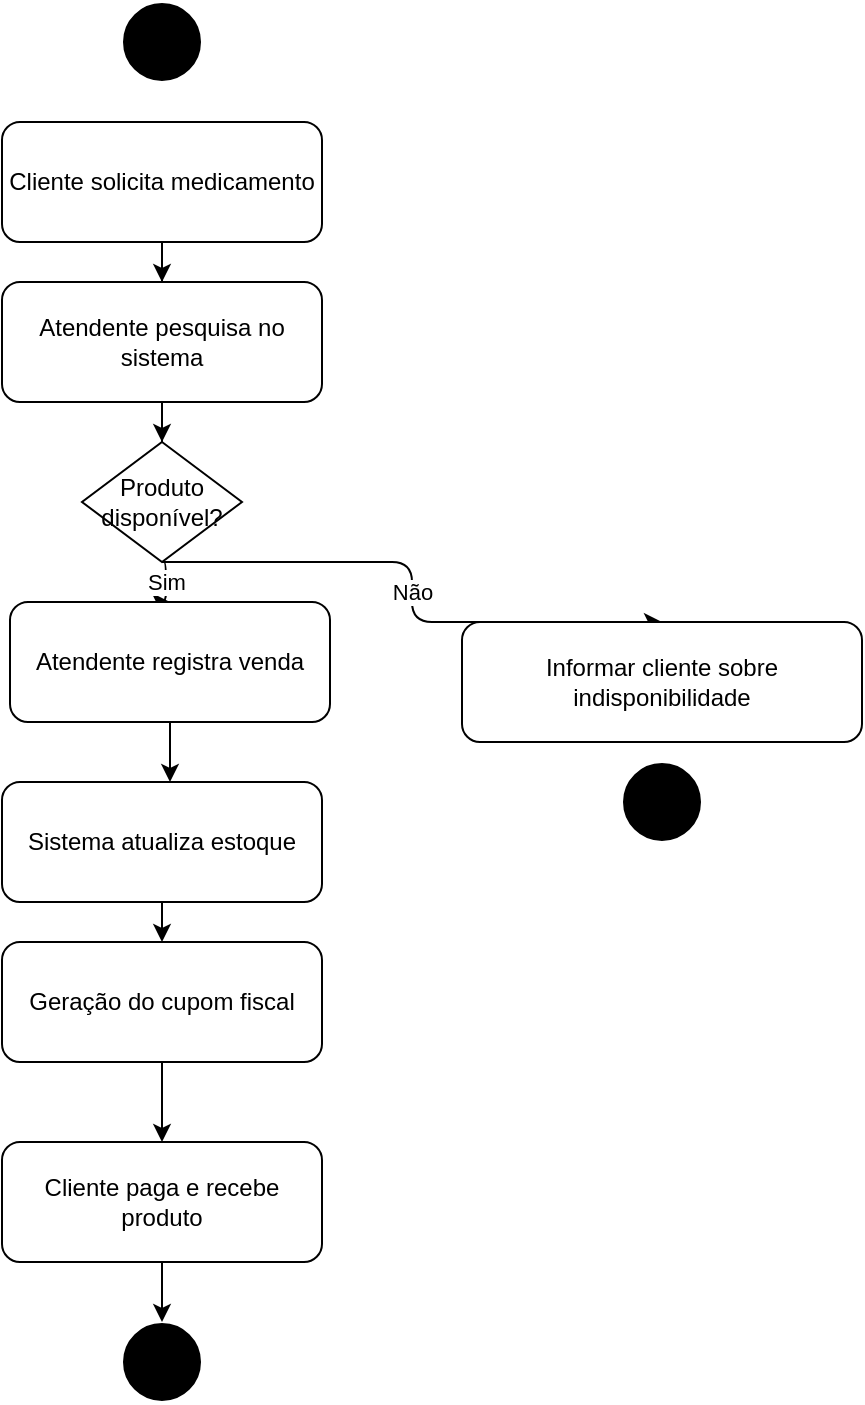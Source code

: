 <mxfile version="26.1.3">
  <diagram name="Página-1" id="diagrama_atividade">
    <mxGraphModel dx="1674" dy="790" grid="1" gridSize="10" guides="1" tooltips="1" connect="1" arrows="1" fold="1" page="1" pageScale="1" pageWidth="827" pageHeight="1169" math="0" shadow="0">
      <root>
        <mxCell id="0" />
        <mxCell id="1" parent="0" />
        <mxCell id="2" value="Início" style="ellipse;whiteSpace=wrap;html=1;fillColor=#000000;strokeColor=#FFFFFF;" parent="1" vertex="1">
          <mxGeometry x="310" y="40" width="40" height="40" as="geometry" />
        </mxCell>
        <mxCell id="CwUcBuujdvtKtimTTjlo-19" value="" style="edgeStyle=orthogonalEdgeStyle;rounded=0;orthogonalLoop=1;jettySize=auto;html=1;" parent="1" source="3" target="4" edge="1">
          <mxGeometry relative="1" as="geometry">
            <mxPoint x="530" y="130" as="targetPoint" />
          </mxGeometry>
        </mxCell>
        <mxCell id="3" value="Cliente solicita medicamento" style="rounded=1;whiteSpace=wrap;html=1;" parent="1" vertex="1">
          <mxGeometry x="250" y="100" width="160" height="60" as="geometry" />
        </mxCell>
        <mxCell id="CwUcBuujdvtKtimTTjlo-21" value="" style="edgeStyle=orthogonalEdgeStyle;rounded=0;orthogonalLoop=1;jettySize=auto;html=1;" parent="1" source="4" target="5" edge="1">
          <mxGeometry relative="1" as="geometry">
            <mxPoint x="530" y="210" as="targetPoint" />
          </mxGeometry>
        </mxCell>
        <mxCell id="4" value="Atendente pesquisa no sistema" style="rounded=1;whiteSpace=wrap;html=1;" parent="1" vertex="1">
          <mxGeometry x="250" y="180" width="160" height="60" as="geometry" />
        </mxCell>
        <mxCell id="5" value="Produto disponível?" style="rhombus;whiteSpace=wrap;html=1;" parent="1" vertex="1">
          <mxGeometry x="290" y="260" width="80" height="60" as="geometry" />
        </mxCell>
        <mxCell id="6" value="Sim" style="edgeStyle=elbowEdgeStyle;rounded=1;html=1;exitX=0.5;exitY=1;entryX=0.5;entryY=0;" parent="1" source="5" target="7" edge="1">
          <mxGeometry relative="1" as="geometry" />
        </mxCell>
        <mxCell id="7" value="Atendente registra venda" style="rounded=1;whiteSpace=wrap;html=1;" parent="1" vertex="1">
          <mxGeometry x="254" y="340" width="160" height="60" as="geometry" />
        </mxCell>
        <mxCell id="8" value="Não" style="edgeStyle=elbowEdgeStyle;rounded=1;html=1;exitX=0.5;exitY=1;entryX=0.5;entryY=0;" parent="1" source="5" target="9" edge="1">
          <mxGeometry relative="1" as="geometry" />
        </mxCell>
        <mxCell id="9" value="Informar cliente sobre indisponibilidade" style="rounded=1;whiteSpace=wrap;html=1;" parent="1" vertex="1">
          <mxGeometry x="480" y="350" width="200" height="60" as="geometry" />
        </mxCell>
        <mxCell id="10" value="Fim" style="ellipse;whiteSpace=wrap;html=1;fillColor=#000000;strokeColor=#FFFFFF;" parent="1" vertex="1">
          <mxGeometry x="560" y="420" width="40" height="40" as="geometry" />
        </mxCell>
        <mxCell id="11" value="Sistema atualiza estoque" style="rounded=1;whiteSpace=wrap;html=1;" parent="1" vertex="1">
          <mxGeometry x="250" y="430" width="160" height="60" as="geometry" />
        </mxCell>
        <mxCell id="12" value="Geração do cupom fiscal" style="rounded=1;whiteSpace=wrap;html=1;" parent="1" vertex="1">
          <mxGeometry x="250" y="510" width="160" height="60" as="geometry" />
        </mxCell>
        <mxCell id="13" value="Cliente paga e recebe produto" style="rounded=1;whiteSpace=wrap;html=1;" parent="1" vertex="1">
          <mxGeometry x="250" y="610" width="160" height="60" as="geometry" />
        </mxCell>
        <mxCell id="14" value="Fim" style="ellipse;whiteSpace=wrap;html=1;fillColor=#000000;strokeColor=#FFFFFF;" parent="1" vertex="1">
          <mxGeometry x="310" y="700" width="40" height="40" as="geometry" />
        </mxCell>
        <mxCell id="CwUcBuujdvtKtimTTjlo-22" value="" style="endArrow=classic;html=1;rounded=0;" parent="1" source="7" edge="1">
          <mxGeometry width="50" height="50" relative="1" as="geometry">
            <mxPoint x="540" y="510" as="sourcePoint" />
            <mxPoint x="334" y="430" as="targetPoint" />
            <Array as="points" />
          </mxGeometry>
        </mxCell>
        <mxCell id="CwUcBuujdvtKtimTTjlo-23" value="" style="endArrow=classic;html=1;rounded=0;exitX=0.5;exitY=1;exitDx=0;exitDy=0;entryX=0.5;entryY=0;entryDx=0;entryDy=0;" parent="1" source="12" target="13" edge="1">
          <mxGeometry width="50" height="50" relative="1" as="geometry">
            <mxPoint x="490" y="610" as="sourcePoint" />
            <mxPoint x="540" y="560" as="targetPoint" />
          </mxGeometry>
        </mxCell>
        <mxCell id="CwUcBuujdvtKtimTTjlo-25" value="" style="endArrow=classic;html=1;rounded=0;exitX=0.5;exitY=1;exitDx=0;exitDy=0;entryX=0.5;entryY=0;entryDx=0;entryDy=0;" parent="1" source="13" target="14" edge="1">
          <mxGeometry width="50" height="50" relative="1" as="geometry">
            <mxPoint x="560" y="690" as="sourcePoint" />
            <mxPoint x="540" y="560" as="targetPoint" />
          </mxGeometry>
        </mxCell>
        <mxCell id="CwUcBuujdvtKtimTTjlo-26" value="" style="endArrow=classic;html=1;rounded=0;exitX=0.5;exitY=1;exitDx=0;exitDy=0;entryX=0.5;entryY=0;entryDx=0;entryDy=0;" parent="1" source="11" target="12" edge="1">
          <mxGeometry width="50" height="50" relative="1" as="geometry">
            <mxPoint x="490" y="610" as="sourcePoint" />
            <mxPoint x="540" y="560" as="targetPoint" />
          </mxGeometry>
        </mxCell>
      </root>
    </mxGraphModel>
  </diagram>
</mxfile>
